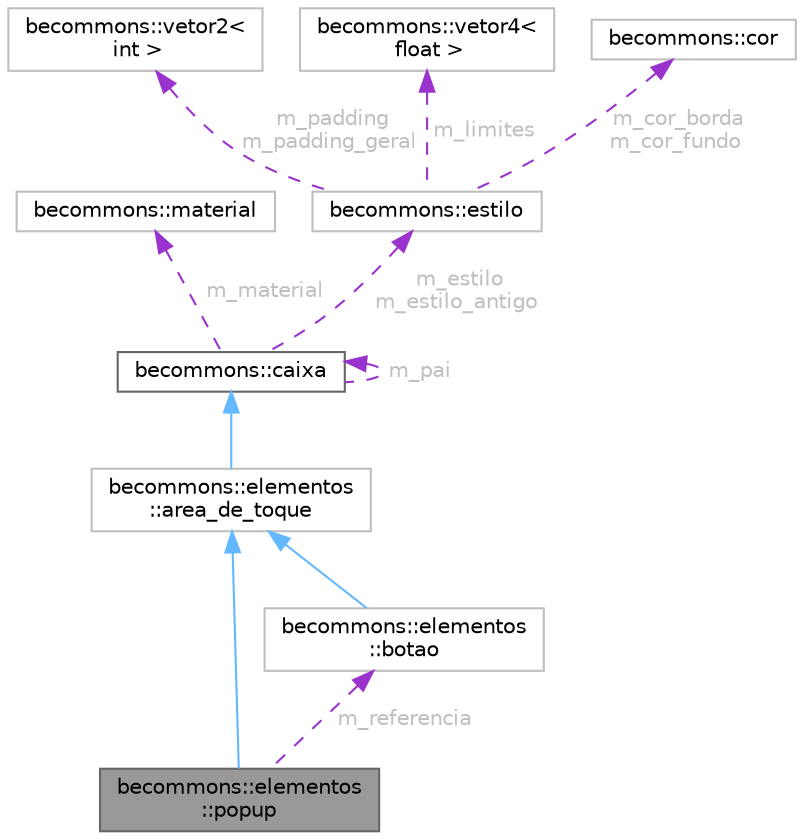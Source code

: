 digraph "becommons::elementos::popup"
{
 // LATEX_PDF_SIZE
  bgcolor="transparent";
  edge [fontname=Helvetica,fontsize=10,labelfontname=Helvetica,labelfontsize=10];
  node [fontname=Helvetica,fontsize=10,shape=box,height=0.2,width=0.4];
  Node1 [id="Node000001",label="becommons::elementos\l::popup",height=0.2,width=0.4,color="gray40", fillcolor="grey60", style="filled", fontcolor="black",tooltip=" "];
  Node2 -> Node1 [id="edge1_Node000001_Node000002",dir="back",color="steelblue1",style="solid",tooltip=" "];
  Node2 [id="Node000002",label="becommons::elementos\l::area_de_toque",height=0.2,width=0.4,color="grey75", fillcolor="white", style="filled",URL="$classbecommons_1_1elementos_1_1area__de__toque.html",tooltip=" "];
  Node3 -> Node2 [id="edge2_Node000002_Node000003",dir="back",color="steelblue1",style="solid",tooltip=" "];
  Node3 [id="Node000003",label="becommons::caixa",height=0.2,width=0.4,color="gray40", fillcolor="white", style="filled",URL="$classbecommons_1_1caixa.html",tooltip="funciona como uma div em css"];
  Node4 -> Node3 [id="edge3_Node000003_Node000004",dir="back",color="darkorchid3",style="dashed",tooltip=" ",label=" m_material",fontcolor="grey" ];
  Node4 [id="Node000004",label="becommons::material",height=0.2,width=0.4,color="grey75", fillcolor="white", style="filled",URL="$structbecommons_1_1material.html",tooltip=" "];
  Node3 -> Node3 [id="edge4_Node000003_Node000003",dir="back",color="darkorchid3",style="dashed",tooltip=" ",label=" m_pai",fontcolor="grey" ];
  Node5 -> Node3 [id="edge5_Node000003_Node000005",dir="back",color="darkorchid3",style="dashed",tooltip=" ",label=" m_estilo\nm_estilo_antigo",fontcolor="grey" ];
  Node5 [id="Node000005",label="becommons::estilo",height=0.2,width=0.4,color="grey75", fillcolor="white", style="filled",URL="$structbecommons_1_1estilo.html",tooltip=" "];
  Node6 -> Node5 [id="edge6_Node000005_Node000006",dir="back",color="darkorchid3",style="dashed",tooltip=" ",label=" m_padding\nm_padding_geral",fontcolor="grey" ];
  Node6 [id="Node000006",label="becommons::vetor2\<\l int \>",height=0.2,width=0.4,color="grey75", fillcolor="white", style="filled",URL="$structbecommons_1_1vetor2.html",tooltip=" "];
  Node7 -> Node5 [id="edge7_Node000005_Node000007",dir="back",color="darkorchid3",style="dashed",tooltip=" ",label=" m_limites",fontcolor="grey" ];
  Node7 [id="Node000007",label="becommons::vetor4\<\l float \>",height=0.2,width=0.4,color="grey75", fillcolor="white", style="filled",URL="$structbecommons_1_1vetor4.html",tooltip=" "];
  Node8 -> Node5 [id="edge8_Node000005_Node000008",dir="back",color="darkorchid3",style="dashed",tooltip=" ",label=" m_cor_borda\nm_cor_fundo",fontcolor="grey" ];
  Node8 [id="Node000008",label="becommons::cor",height=0.2,width=0.4,color="grey75", fillcolor="white", style="filled",URL="$structbecommons_1_1cor.html",tooltip=" "];
  Node9 -> Node1 [id="edge9_Node000001_Node000009",dir="back",color="darkorchid3",style="dashed",tooltip=" ",label=" m_referencia",fontcolor="grey" ];
  Node9 [id="Node000009",label="becommons::elementos\l::botao",height=0.2,width=0.4,color="grey75", fillcolor="white", style="filled",URL="$classbecommons_1_1elementos_1_1botao.html",tooltip=" "];
  Node2 -> Node9 [id="edge10_Node000009_Node000002",dir="back",color="steelblue1",style="solid",tooltip=" "];
}
